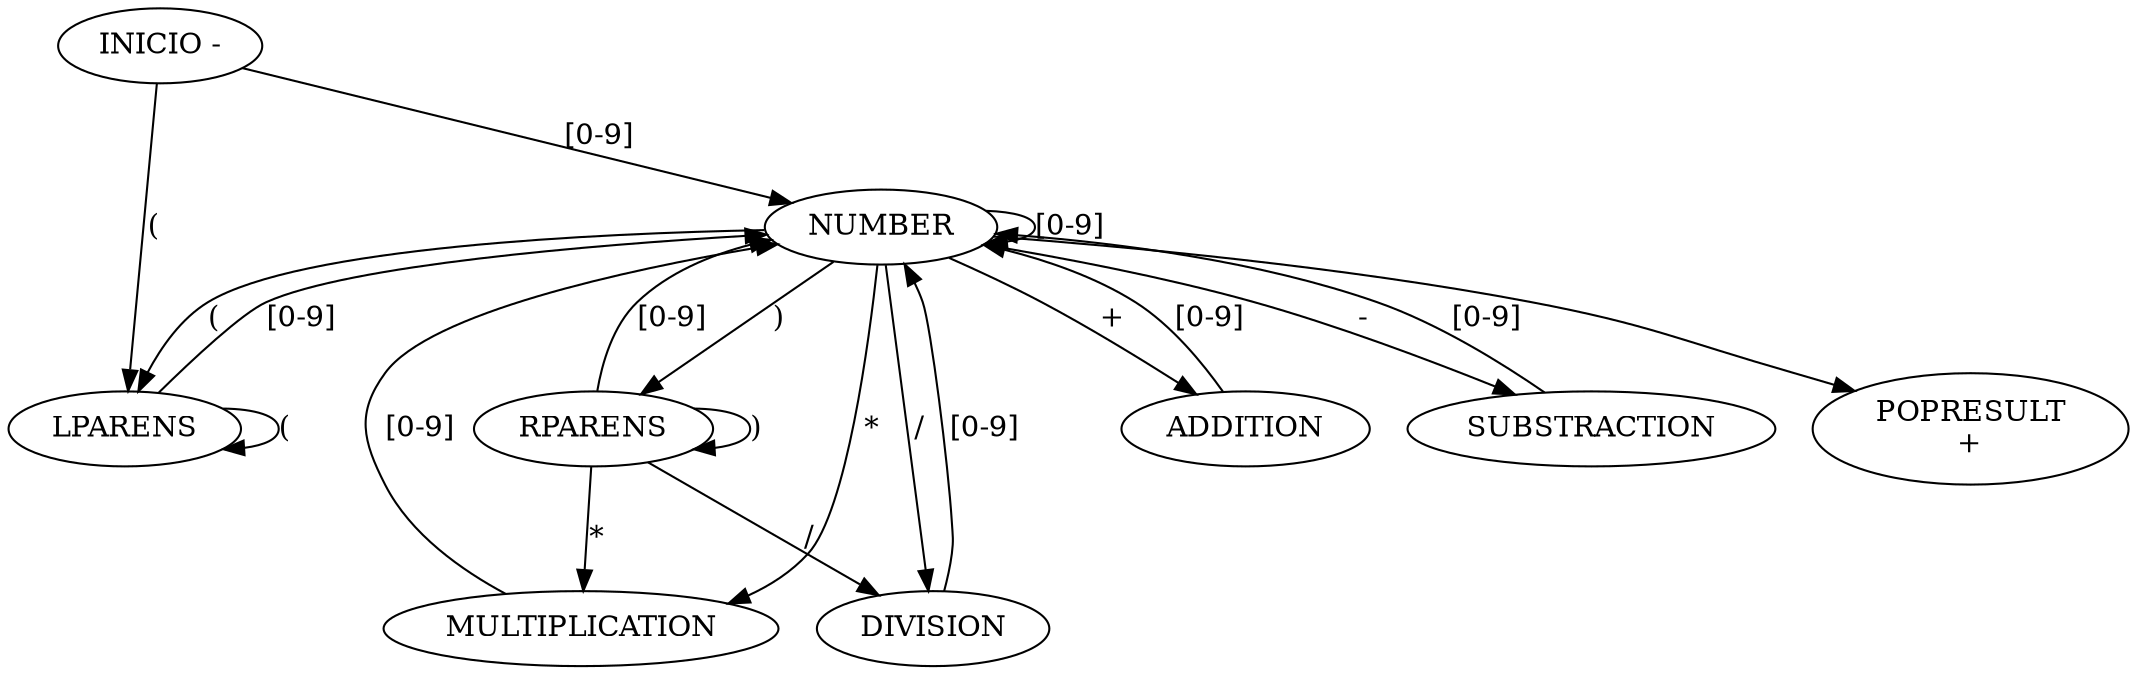 
digraph calculadoraInfija{
	INICIO -> NUMBER [label="[0-9]"]
	INICIO -> LPARENS [label="("]
	LPARENS -> NUMBER [label="[0-9]"]
	LPARENS -> LPARENS [label="("]
	RPARENS -> RPARENS [label=")"]
	RPARENS -> NUMBER [label="[0-9]"]
	RPARENS -> MULTIPLICATION [label="*"]
	RPARENS -> DIVISION [label="/"]
	NUMBER -> NUMBER [label="[0-9]"]
	NUMBER -> LPARENS [label="("]
	NUMBER -> RPARENS [label=")"]
	NUMBER -> ADDITION [label="+"]
	NUMBER -> SUBSTRACTION [label="-"]
	NUMBER -> DIVISION [label="/"]
	NUMBER -> MULTIPLICATION [label="*"]
	ADDITION -> NUMBER [label="[0-9]"]
	SUBSTRACTION -> NUMBER [label="[0-9]"]
	DIVISION -> NUMBER [label="[0-9]"]
	MULTIPLICATION -> NUMBER [label="[0-9]"]
	NUMBER -> POPRESULT [label="\n"]
	INICIO [label="INICIO -"]
	POPRESULT [label="POPRESULT\n+"]
}

